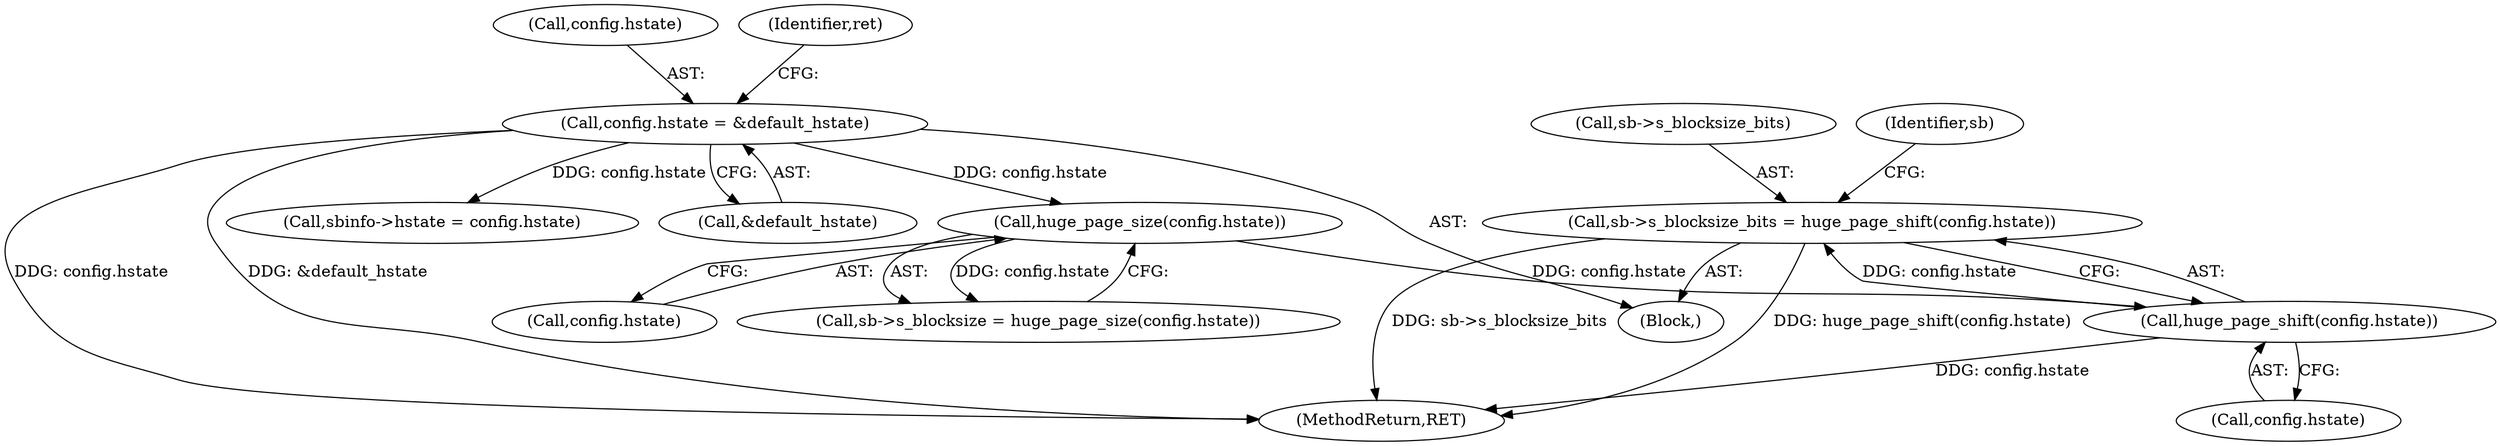 digraph "0_linux_90481622d75715bfcb68501280a917dbfe516029_1@pointer" {
"1000241" [label="(Call,sb->s_blocksize_bits = huge_page_shift(config.hstate))"];
"1000245" [label="(Call,huge_page_shift(config.hstate))"];
"1000237" [label="(Call,huge_page_size(config.hstate))"];
"1000142" [label="(Call,config.hstate = &default_hstate)"];
"1000142" [label="(Call,config.hstate = &default_hstate)"];
"1000106" [label="(Block,)"];
"1000246" [label="(Call,config.hstate)"];
"1000242" [label="(Call,sb->s_blocksize_bits)"];
"1000307" [label="(MethodReturn,RET)"];
"1000143" [label="(Call,config.hstate)"];
"1000251" [label="(Identifier,sb)"];
"1000245" [label="(Call,huge_page_shift(config.hstate))"];
"1000237" [label="(Call,huge_page_size(config.hstate))"];
"1000233" [label="(Call,sb->s_blocksize = huge_page_size(config.hstate))"];
"1000175" [label="(Call,sbinfo->hstate = config.hstate)"];
"1000238" [label="(Call,config.hstate)"];
"1000241" [label="(Call,sb->s_blocksize_bits = huge_page_shift(config.hstate))"];
"1000149" [label="(Identifier,ret)"];
"1000146" [label="(Call,&default_hstate)"];
"1000241" -> "1000106"  [label="AST: "];
"1000241" -> "1000245"  [label="CFG: "];
"1000242" -> "1000241"  [label="AST: "];
"1000245" -> "1000241"  [label="AST: "];
"1000251" -> "1000241"  [label="CFG: "];
"1000241" -> "1000307"  [label="DDG: sb->s_blocksize_bits"];
"1000241" -> "1000307"  [label="DDG: huge_page_shift(config.hstate)"];
"1000245" -> "1000241"  [label="DDG: config.hstate"];
"1000245" -> "1000246"  [label="CFG: "];
"1000246" -> "1000245"  [label="AST: "];
"1000245" -> "1000307"  [label="DDG: config.hstate"];
"1000237" -> "1000245"  [label="DDG: config.hstate"];
"1000237" -> "1000233"  [label="AST: "];
"1000237" -> "1000238"  [label="CFG: "];
"1000238" -> "1000237"  [label="AST: "];
"1000233" -> "1000237"  [label="CFG: "];
"1000237" -> "1000233"  [label="DDG: config.hstate"];
"1000142" -> "1000237"  [label="DDG: config.hstate"];
"1000142" -> "1000106"  [label="AST: "];
"1000142" -> "1000146"  [label="CFG: "];
"1000143" -> "1000142"  [label="AST: "];
"1000146" -> "1000142"  [label="AST: "];
"1000149" -> "1000142"  [label="CFG: "];
"1000142" -> "1000307"  [label="DDG: config.hstate"];
"1000142" -> "1000307"  [label="DDG: &default_hstate"];
"1000142" -> "1000175"  [label="DDG: config.hstate"];
}
